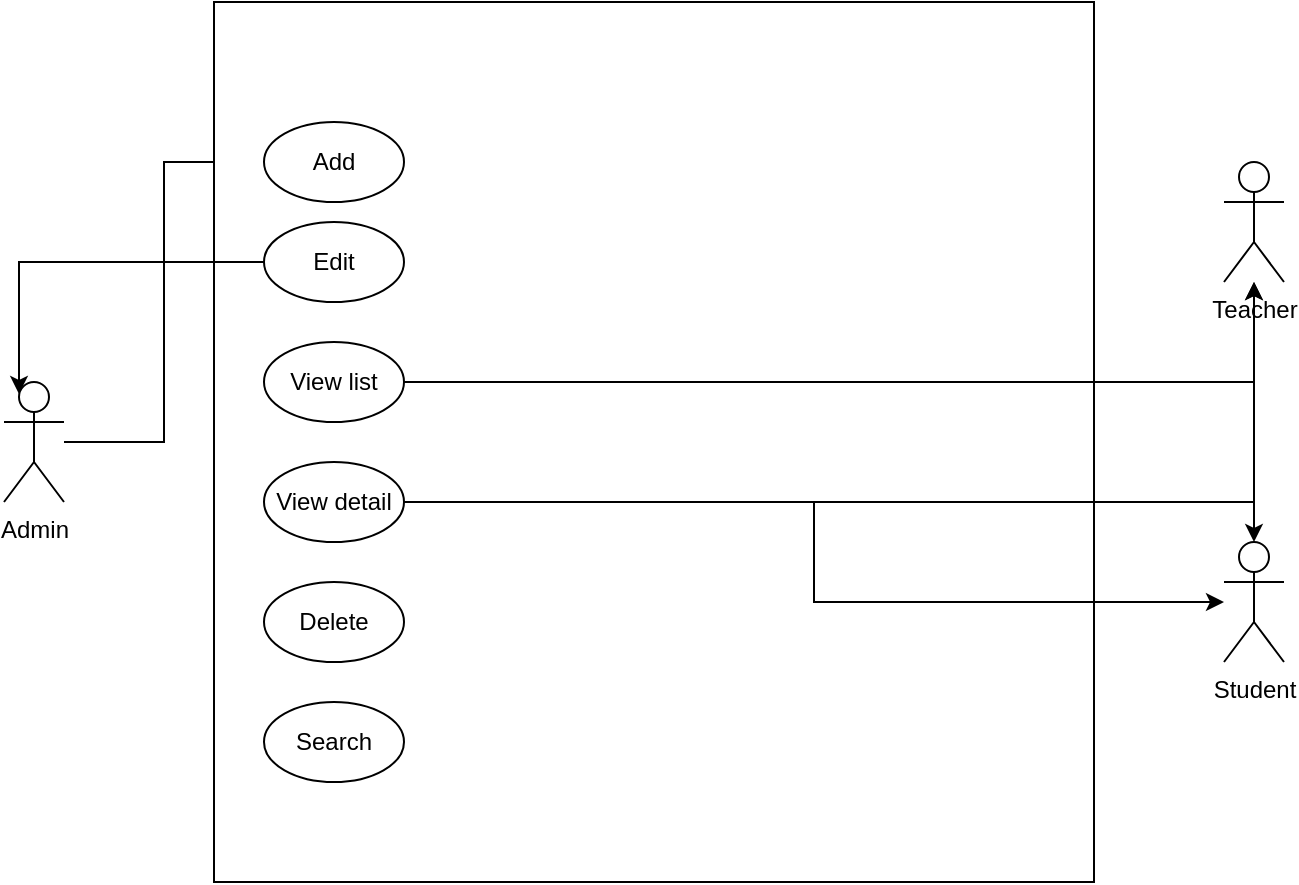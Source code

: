 <mxfile version="24.7.12">
  <diagram name="Page-1" id="JsbB5GCttgFuHJn9tnkG">
    <mxGraphModel dx="1426" dy="795" grid="1" gridSize="10" guides="1" tooltips="1" connect="1" arrows="1" fold="1" page="1" pageScale="1" pageWidth="850" pageHeight="1100" math="0" shadow="0">
      <root>
        <mxCell id="0" />
        <mxCell id="1" parent="0" />
        <mxCell id="qajsR4yT6m4AcT7WIOXy-24" style="edgeStyle=orthogonalEdgeStyle;rounded=0;orthogonalLoop=1;jettySize=auto;html=1;entryX=0;entryY=0.5;entryDx=0;entryDy=0;" edge="1" parent="1" source="qajsR4yT6m4AcT7WIOXy-1" target="qajsR4yT6m4AcT7WIOXy-8">
          <mxGeometry relative="1" as="geometry" />
        </mxCell>
        <mxCell id="qajsR4yT6m4AcT7WIOXy-1" value="Admin" style="shape=umlActor;verticalLabelPosition=bottom;verticalAlign=top;html=1;outlineConnect=0;" vertex="1" parent="1">
          <mxGeometry x="100" y="270" width="30" height="60" as="geometry" />
        </mxCell>
        <mxCell id="qajsR4yT6m4AcT7WIOXy-4" value="" style="whiteSpace=wrap;html=1;aspect=fixed;" vertex="1" parent="1">
          <mxGeometry x="205" y="80" width="440" height="440" as="geometry" />
        </mxCell>
        <mxCell id="qajsR4yT6m4AcT7WIOXy-8" value="Add" style="ellipse;whiteSpace=wrap;html=1;" vertex="1" parent="1">
          <mxGeometry x="230" y="140" width="70" height="40" as="geometry" />
        </mxCell>
        <mxCell id="qajsR4yT6m4AcT7WIOXy-10" value="Edit" style="ellipse;whiteSpace=wrap;html=1;" vertex="1" parent="1">
          <mxGeometry x="230" y="190" width="70" height="40" as="geometry" />
        </mxCell>
        <mxCell id="qajsR4yT6m4AcT7WIOXy-19" style="edgeStyle=orthogonalEdgeStyle;rounded=0;orthogonalLoop=1;jettySize=auto;html=1;exitX=1;exitY=0.5;exitDx=0;exitDy=0;" edge="1" parent="1" source="qajsR4yT6m4AcT7WIOXy-11" target="qajsR4yT6m4AcT7WIOXy-18">
          <mxGeometry relative="1" as="geometry" />
        </mxCell>
        <mxCell id="qajsR4yT6m4AcT7WIOXy-20" style="edgeStyle=orthogonalEdgeStyle;rounded=0;orthogonalLoop=1;jettySize=auto;html=1;" edge="1" parent="1" source="qajsR4yT6m4AcT7WIOXy-11" target="qajsR4yT6m4AcT7WIOXy-17">
          <mxGeometry relative="1" as="geometry" />
        </mxCell>
        <mxCell id="qajsR4yT6m4AcT7WIOXy-11" value="View list" style="ellipse;whiteSpace=wrap;html=1;" vertex="1" parent="1">
          <mxGeometry x="230" y="250" width="70" height="40" as="geometry" />
        </mxCell>
        <mxCell id="qajsR4yT6m4AcT7WIOXy-21" style="edgeStyle=orthogonalEdgeStyle;rounded=0;orthogonalLoop=1;jettySize=auto;html=1;" edge="1" parent="1" source="qajsR4yT6m4AcT7WIOXy-12" target="qajsR4yT6m4AcT7WIOXy-18">
          <mxGeometry relative="1" as="geometry">
            <Array as="points">
              <mxPoint x="725" y="330" />
            </Array>
          </mxGeometry>
        </mxCell>
        <mxCell id="qajsR4yT6m4AcT7WIOXy-22" style="edgeStyle=orthogonalEdgeStyle;rounded=0;orthogonalLoop=1;jettySize=auto;html=1;" edge="1" parent="1" source="qajsR4yT6m4AcT7WIOXy-12" target="qajsR4yT6m4AcT7WIOXy-17">
          <mxGeometry relative="1" as="geometry" />
        </mxCell>
        <mxCell id="qajsR4yT6m4AcT7WIOXy-12" value="View detail" style="ellipse;whiteSpace=wrap;html=1;" vertex="1" parent="1">
          <mxGeometry x="230" y="310" width="70" height="40" as="geometry" />
        </mxCell>
        <mxCell id="qajsR4yT6m4AcT7WIOXy-15" value="Search" style="ellipse;whiteSpace=wrap;html=1;" vertex="1" parent="1">
          <mxGeometry x="230" y="430" width="70" height="40" as="geometry" />
        </mxCell>
        <mxCell id="qajsR4yT6m4AcT7WIOXy-16" value="Delete" style="ellipse;whiteSpace=wrap;html=1;" vertex="1" parent="1">
          <mxGeometry x="230" y="370" width="70" height="40" as="geometry" />
        </mxCell>
        <mxCell id="qajsR4yT6m4AcT7WIOXy-17" value="Student" style="shape=umlActor;verticalLabelPosition=bottom;verticalAlign=top;html=1;outlineConnect=0;" vertex="1" parent="1">
          <mxGeometry x="710" y="350" width="30" height="60" as="geometry" />
        </mxCell>
        <mxCell id="qajsR4yT6m4AcT7WIOXy-18" value="Teacher" style="shape=umlActor;verticalLabelPosition=bottom;verticalAlign=top;html=1;outlineConnect=0;" vertex="1" parent="1">
          <mxGeometry x="710" y="160" width="30" height="60" as="geometry" />
        </mxCell>
        <mxCell id="qajsR4yT6m4AcT7WIOXy-25" style="edgeStyle=orthogonalEdgeStyle;rounded=0;orthogonalLoop=1;jettySize=auto;html=1;entryX=0.25;entryY=0.1;entryDx=0;entryDy=0;entryPerimeter=0;" edge="1" parent="1" source="qajsR4yT6m4AcT7WIOXy-10" target="qajsR4yT6m4AcT7WIOXy-1">
          <mxGeometry relative="1" as="geometry" />
        </mxCell>
      </root>
    </mxGraphModel>
  </diagram>
</mxfile>
